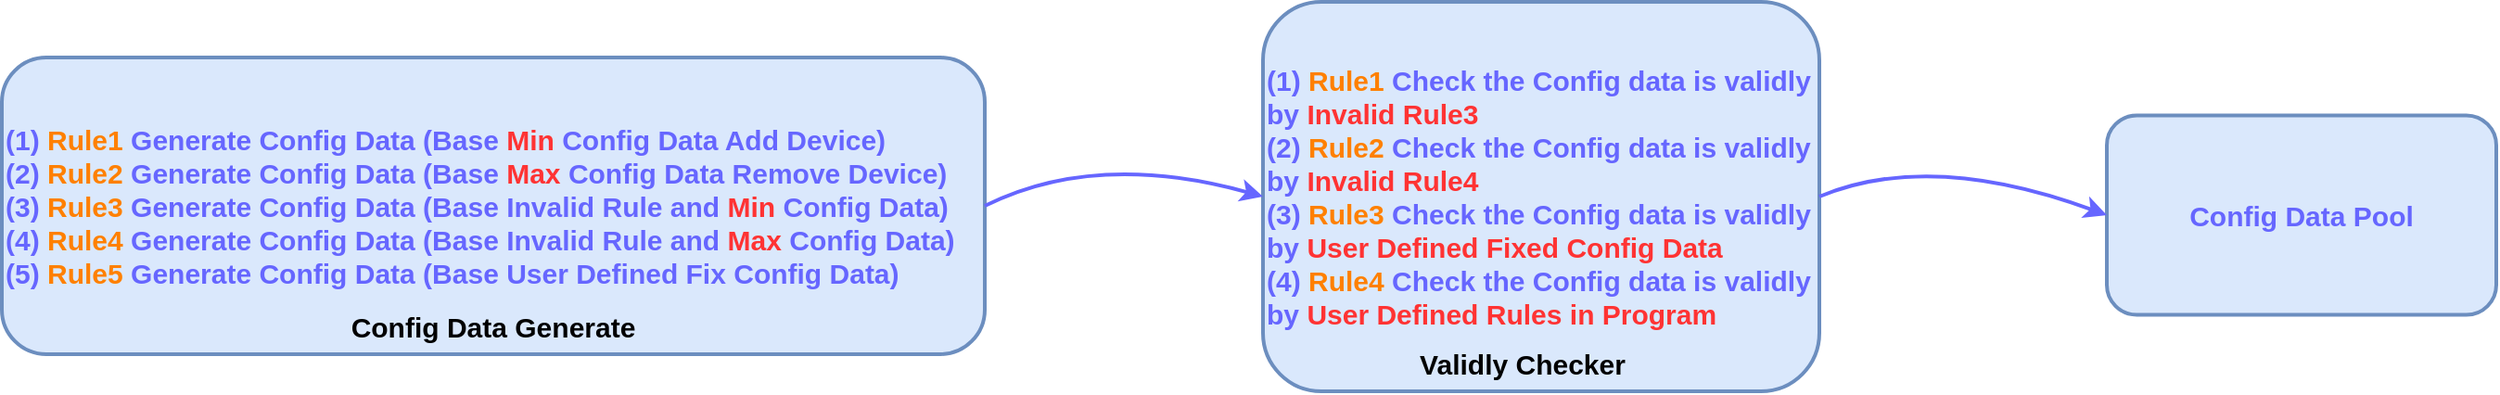 <mxfile version="16.1.0" type="github">
  <diagram id="6S-zk5QSLsseoAWbNX_f" name="Page-1">
    <mxGraphModel dx="1331" dy="883" grid="1" gridSize="10" guides="1" tooltips="1" connect="1" arrows="1" fold="1" page="1" pageScale="1" pageWidth="1169" pageHeight="827" math="0" shadow="0">
      <root>
        <mxCell id="0" />
        <mxCell id="1" parent="0" />
        <mxCell id="SfhhsxuONOvbekUjoZ1N-1" value="(1) &lt;font color=&quot;#ff8000&quot;&gt;Rule1&lt;/font&gt; Generate Config Data (Base &lt;font color=&quot;#ff3333&quot;&gt;Min &lt;/font&gt;Config Data Add Device)&lt;br style=&quot;font-size: 15px&quot;&gt;(2) &lt;font color=&quot;#ff8000&quot;&gt;Rule2&lt;/font&gt; Generate Config Data (Base &lt;font color=&quot;#ff3333&quot;&gt;Max &lt;/font&gt;Config Data Remove Device)&lt;br style=&quot;font-size: 15px&quot;&gt;(3) &lt;font color=&quot;#ff8000&quot;&gt;Rule3&lt;/font&gt; Generate Config Data (Base Invalid Rule and &lt;font color=&quot;#ff3333&quot;&gt;Min &lt;/font&gt;Config Data)&lt;br&gt;(4) &lt;font color=&quot;#ff8000&quot;&gt;Rule4&lt;/font&gt; Generate Config Data (Base Invalid Rule and &lt;font color=&quot;#ff3333&quot;&gt;Max &lt;/font&gt;Config Data)&lt;br style=&quot;font-size: 15px&quot;&gt;(5) &lt;font color=&quot;#ff8000&quot;&gt;Rule5&lt;/font&gt; Generate Config Data (Base User Defined Fix Config Data)" style="rounded=1;whiteSpace=wrap;html=1;align=left;fillColor=#dae8fc;strokeColor=#6c8ebf;fontSize=15;fontColor=#6666FF;fontStyle=1;verticalAlign=middle;horizontal=1;strokeWidth=2;" vertex="1" parent="1">
          <mxGeometry x="120" y="260" width="530" height="160" as="geometry" />
        </mxCell>
        <mxCell id="SfhhsxuONOvbekUjoZ1N-2" value="Config Data Generate" style="text;html=1;strokeColor=none;fillColor=none;align=center;verticalAlign=middle;whiteSpace=wrap;rounded=0;fontSize=15;fontColor=#000000;fontStyle=1" vertex="1" parent="1">
          <mxGeometry x="295" y="390" width="180" height="30" as="geometry" />
        </mxCell>
        <mxCell id="SfhhsxuONOvbekUjoZ1N-4" value="(1) &lt;font color=&quot;#ff8000&quot;&gt;Rule1&lt;/font&gt; Check the Config data is validly by &lt;font color=&quot;#ff3333&quot;&gt;Invalid Rule3&lt;br&gt;&lt;/font&gt;(2)&amp;nbsp;&lt;span style=&quot;color: rgb(255 , 128 , 0)&quot;&gt;Rule2&amp;nbsp;&lt;/span&gt;Check the Config data is validly by&amp;nbsp;&lt;font color=&quot;#ff3333&quot;&gt;Invalid Rule4&lt;/font&gt;&lt;br&gt;(3) &lt;font color=&quot;#ff8000&quot;&gt;Rule3&lt;/font&gt; Check the Config data is validly by &lt;font color=&quot;#ff3333&quot;&gt;User Defined Fixed Config Data&lt;/font&gt;&lt;br&gt;(4) &lt;font color=&quot;#ff8000&quot;&gt;Rule4&lt;/font&gt; Check the Config data is validly by &lt;font color=&quot;#ff3333&quot;&gt;User Defined Rules in Program&lt;/font&gt;" style="rounded=1;whiteSpace=wrap;html=1;align=left;fillColor=#dae8fc;strokeColor=#6c8ebf;fontSize=15;fontColor=#6666FF;fontStyle=1;verticalAlign=middle;horizontal=1;strokeWidth=2;" vertex="1" parent="1">
          <mxGeometry x="800" y="230" width="300" height="210" as="geometry" />
        </mxCell>
        <mxCell id="SfhhsxuONOvbekUjoZ1N-5" value="Validly Checker" style="text;html=1;strokeColor=none;fillColor=none;align=center;verticalAlign=middle;whiteSpace=wrap;rounded=0;fontSize=15;fontColor=#000000;fontStyle=1" vertex="1" parent="1">
          <mxGeometry x="850" y="410" width="180" height="30" as="geometry" />
        </mxCell>
        <mxCell id="SfhhsxuONOvbekUjoZ1N-6" value="" style="rounded=1;whiteSpace=wrap;html=1;align=left;fillColor=#dae8fc;strokeColor=#6c8ebf;fontSize=15;fontColor=#6666FF;fontStyle=1;verticalAlign=middle;horizontal=1;strokeWidth=2;" vertex="1" parent="1">
          <mxGeometry x="1255" y="291.25" width="210" height="107.5" as="geometry" />
        </mxCell>
        <mxCell id="SfhhsxuONOvbekUjoZ1N-7" value="Config Data Pool" style="text;html=1;strokeColor=none;fillColor=none;align=center;verticalAlign=middle;whiteSpace=wrap;rounded=0;fontSize=15;fontColor=#6666FF;fontStyle=1" vertex="1" parent="1">
          <mxGeometry x="1270" y="330" width="180" height="30" as="geometry" />
        </mxCell>
        <mxCell id="SfhhsxuONOvbekUjoZ1N-8" value="" style="curved=1;endArrow=classic;html=1;rounded=0;fontSize=15;fontColor=#6666FF;exitX=1;exitY=0.5;exitDx=0;exitDy=0;fontStyle=1;strokeColor=#6666FF;entryX=0;entryY=0.5;entryDx=0;entryDy=0;strokeWidth=2;" edge="1" parent="1" source="SfhhsxuONOvbekUjoZ1N-1" target="SfhhsxuONOvbekUjoZ1N-4">
          <mxGeometry width="50" height="50" relative="1" as="geometry">
            <mxPoint x="910" y="320" as="sourcePoint" />
            <mxPoint x="960" y="270" as="targetPoint" />
            <Array as="points">
              <mxPoint x="710" y="310" />
            </Array>
          </mxGeometry>
        </mxCell>
        <mxCell id="SfhhsxuONOvbekUjoZ1N-11" value="" style="curved=1;endArrow=classic;html=1;rounded=0;fontSize=15;fontColor=#000000;entryX=0;entryY=0.5;entryDx=0;entryDy=0;exitX=1;exitY=0.5;exitDx=0;exitDy=0;strokeColor=#6666FF;strokeWidth=2;" edge="1" parent="1" source="SfhhsxuONOvbekUjoZ1N-4" target="SfhhsxuONOvbekUjoZ1N-6">
          <mxGeometry width="50" height="50" relative="1" as="geometry">
            <mxPoint x="910" y="320" as="sourcePoint" />
            <mxPoint x="960" y="270" as="targetPoint" />
            <Array as="points">
              <mxPoint x="1160" y="310" />
            </Array>
          </mxGeometry>
        </mxCell>
      </root>
    </mxGraphModel>
  </diagram>
</mxfile>
